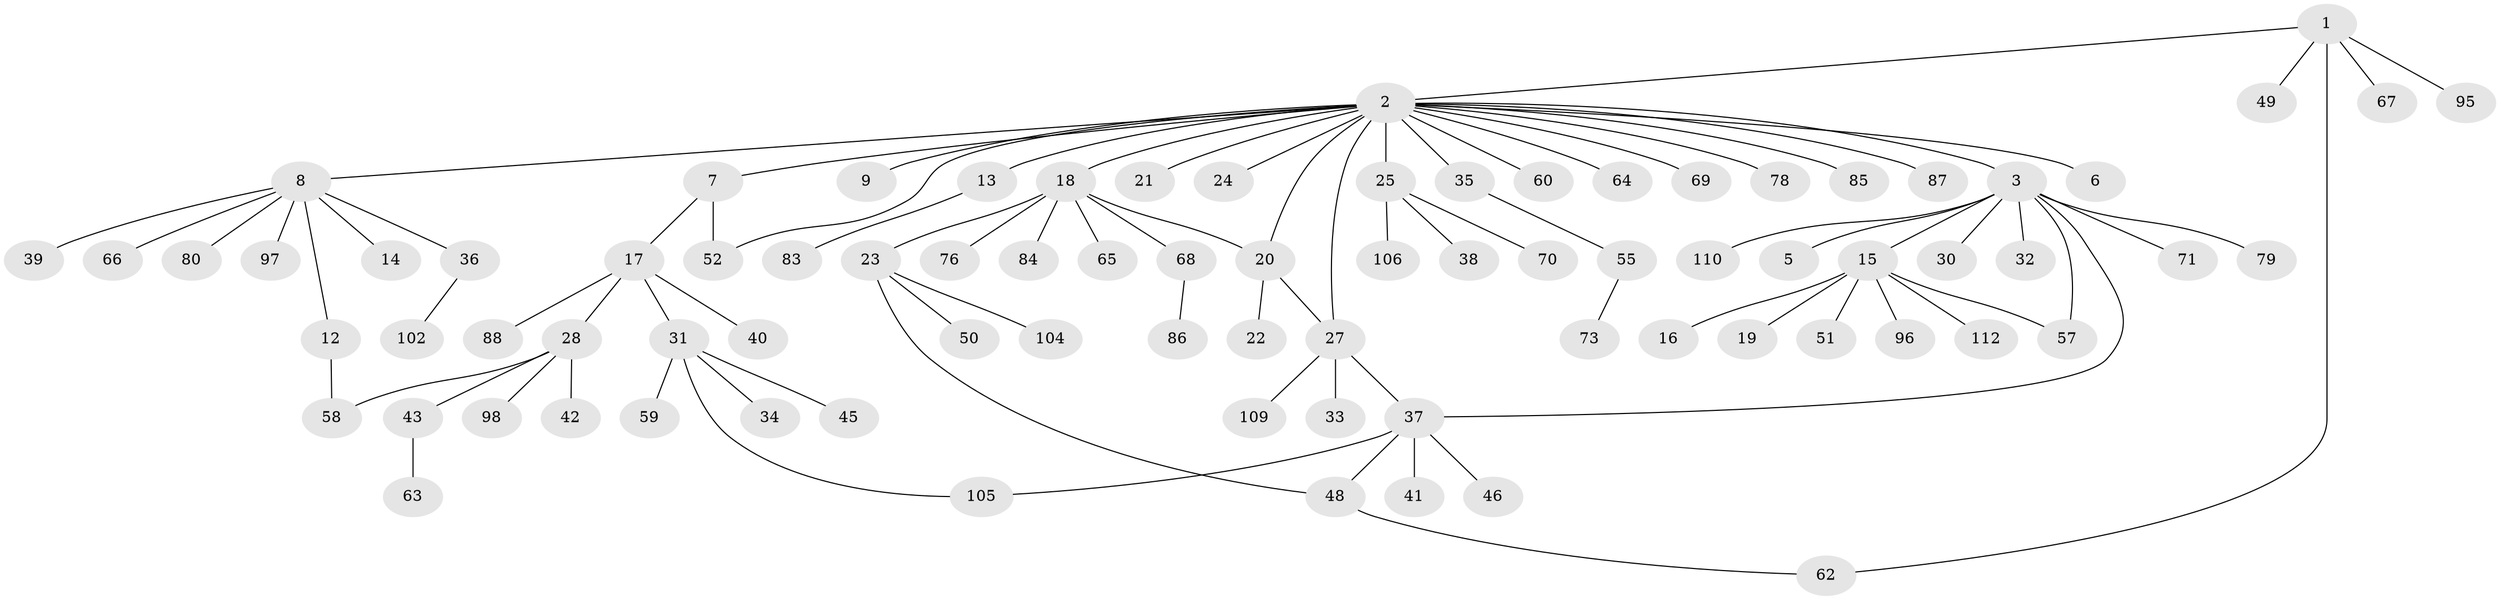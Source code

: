 // Generated by graph-tools (version 1.1) at 2025/23/03/03/25 07:23:49]
// undirected, 82 vertices, 90 edges
graph export_dot {
graph [start="1"]
  node [color=gray90,style=filled];
  1 [super="+4"];
  2 [super="+11"];
  3 [super="+10"];
  5 [super="+44"];
  6;
  7;
  8 [super="+103"];
  9 [super="+74"];
  12 [super="+53"];
  13;
  14 [super="+100"];
  15 [super="+101"];
  16;
  17 [super="+107"];
  18 [super="+93"];
  19;
  20 [super="+91"];
  21;
  22;
  23 [super="+61"];
  24 [super="+26"];
  25 [super="+29"];
  27 [super="+89"];
  28 [super="+54"];
  30;
  31 [super="+47"];
  32;
  33;
  34;
  35 [super="+72"];
  36;
  37 [super="+92"];
  38;
  39;
  40;
  41 [super="+77"];
  42;
  43;
  45;
  46 [super="+90"];
  48 [super="+81"];
  49;
  50;
  51;
  52 [super="+56"];
  55;
  57 [super="+99"];
  58;
  59;
  60;
  62 [super="+75"];
  63 [super="+111"];
  64;
  65;
  66;
  67 [super="+82"];
  68;
  69;
  70;
  71;
  73;
  76;
  78;
  79;
  80;
  83 [super="+108"];
  84;
  85;
  86;
  87;
  88 [super="+94"];
  95;
  96;
  97;
  98;
  102;
  104;
  105;
  106;
  109;
  110;
  112;
  1 -- 2;
  1 -- 67;
  1 -- 95;
  1 -- 49;
  1 -- 62;
  2 -- 3;
  2 -- 6;
  2 -- 7;
  2 -- 8;
  2 -- 9;
  2 -- 13;
  2 -- 18;
  2 -- 20;
  2 -- 21;
  2 -- 24;
  2 -- 25;
  2 -- 35;
  2 -- 52;
  2 -- 60;
  2 -- 64;
  2 -- 69;
  2 -- 78;
  2 -- 87;
  2 -- 85;
  2 -- 27;
  3 -- 5;
  3 -- 30;
  3 -- 32;
  3 -- 37;
  3 -- 71;
  3 -- 110;
  3 -- 57;
  3 -- 15;
  3 -- 79;
  7 -- 17;
  7 -- 52;
  8 -- 12;
  8 -- 14;
  8 -- 36;
  8 -- 39;
  8 -- 66;
  8 -- 80;
  8 -- 97;
  12 -- 58;
  13 -- 83;
  15 -- 16;
  15 -- 19;
  15 -- 51;
  15 -- 57;
  15 -- 96;
  15 -- 112;
  17 -- 28;
  17 -- 31;
  17 -- 40;
  17 -- 88;
  18 -- 23;
  18 -- 65;
  18 -- 68;
  18 -- 76;
  18 -- 84;
  18 -- 20;
  20 -- 22;
  20 -- 27;
  23 -- 48;
  23 -- 50;
  23 -- 104;
  25 -- 38;
  25 -- 106;
  25 -- 70;
  27 -- 33;
  27 -- 109;
  27 -- 37;
  28 -- 42;
  28 -- 43;
  28 -- 58;
  28 -- 98;
  31 -- 34;
  31 -- 45;
  31 -- 59;
  31 -- 105;
  35 -- 55;
  36 -- 102;
  37 -- 41;
  37 -- 46;
  37 -- 105;
  37 -- 48;
  43 -- 63;
  48 -- 62;
  55 -- 73;
  68 -- 86;
}
